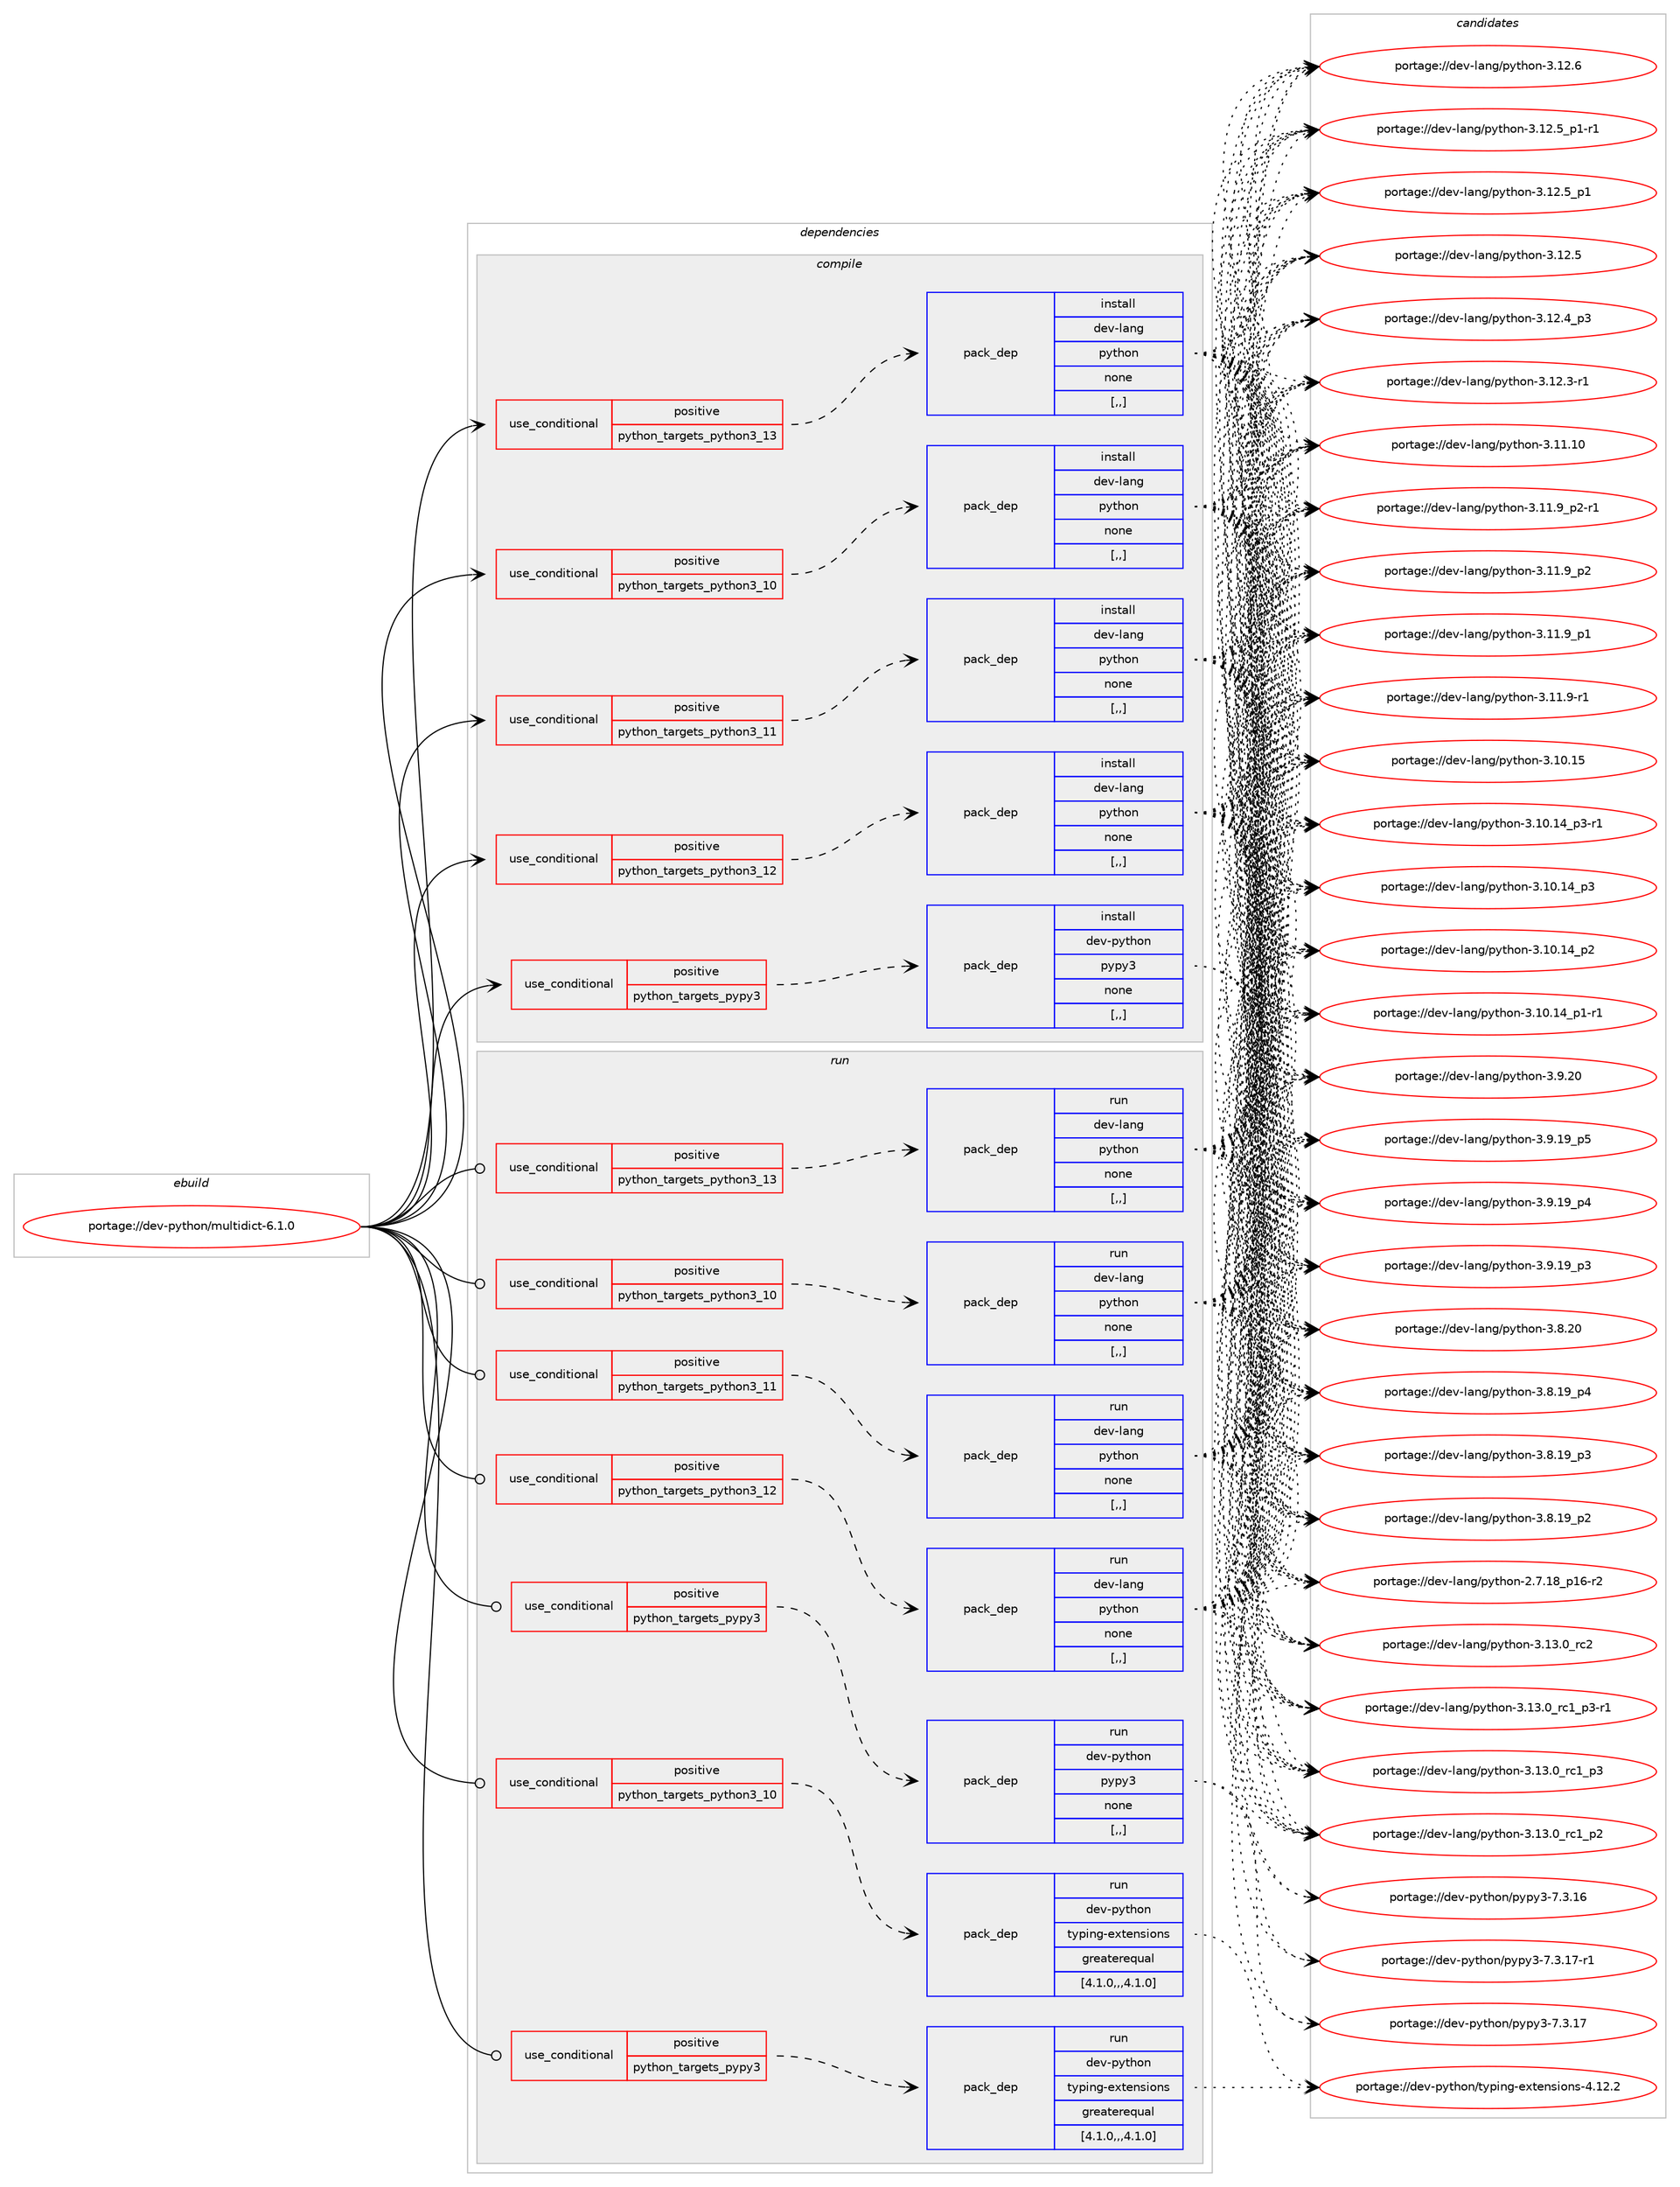 digraph prolog {

# *************
# Graph options
# *************

newrank=true;
concentrate=true;
compound=true;
graph [rankdir=LR,fontname=Helvetica,fontsize=10,ranksep=1.5];#, ranksep=2.5, nodesep=0.2];
edge  [arrowhead=vee];
node  [fontname=Helvetica,fontsize=10];

# **********
# The ebuild
# **********

subgraph cluster_leftcol {
color=gray;
label=<<i>ebuild</i>>;
id [label="portage://dev-python/multidict-6.1.0", color=red, width=4, href="../dev-python/multidict-6.1.0.svg"];
}

# ****************
# The dependencies
# ****************

subgraph cluster_midcol {
color=gray;
label=<<i>dependencies</i>>;
subgraph cluster_compile {
fillcolor="#eeeeee";
style=filled;
label=<<i>compile</i>>;
subgraph cond165453 {
dependency646558 [label=<<TABLE BORDER="0" CELLBORDER="1" CELLSPACING="0" CELLPADDING="4"><TR><TD ROWSPAN="3" CELLPADDING="10">use_conditional</TD></TR><TR><TD>positive</TD></TR><TR><TD>python_targets_pypy3</TD></TR></TABLE>>, shape=none, color=red];
subgraph pack476286 {
dependency646559 [label=<<TABLE BORDER="0" CELLBORDER="1" CELLSPACING="0" CELLPADDING="4" WIDTH="220"><TR><TD ROWSPAN="6" CELLPADDING="30">pack_dep</TD></TR><TR><TD WIDTH="110">install</TD></TR><TR><TD>dev-python</TD></TR><TR><TD>pypy3</TD></TR><TR><TD>none</TD></TR><TR><TD>[,,]</TD></TR></TABLE>>, shape=none, color=blue];
}
dependency646558:e -> dependency646559:w [weight=20,style="dashed",arrowhead="vee"];
}
id:e -> dependency646558:w [weight=20,style="solid",arrowhead="vee"];
subgraph cond165454 {
dependency646560 [label=<<TABLE BORDER="0" CELLBORDER="1" CELLSPACING="0" CELLPADDING="4"><TR><TD ROWSPAN="3" CELLPADDING="10">use_conditional</TD></TR><TR><TD>positive</TD></TR><TR><TD>python_targets_python3_10</TD></TR></TABLE>>, shape=none, color=red];
subgraph pack476287 {
dependency646561 [label=<<TABLE BORDER="0" CELLBORDER="1" CELLSPACING="0" CELLPADDING="4" WIDTH="220"><TR><TD ROWSPAN="6" CELLPADDING="30">pack_dep</TD></TR><TR><TD WIDTH="110">install</TD></TR><TR><TD>dev-lang</TD></TR><TR><TD>python</TD></TR><TR><TD>none</TD></TR><TR><TD>[,,]</TD></TR></TABLE>>, shape=none, color=blue];
}
dependency646560:e -> dependency646561:w [weight=20,style="dashed",arrowhead="vee"];
}
id:e -> dependency646560:w [weight=20,style="solid",arrowhead="vee"];
subgraph cond165455 {
dependency646562 [label=<<TABLE BORDER="0" CELLBORDER="1" CELLSPACING="0" CELLPADDING="4"><TR><TD ROWSPAN="3" CELLPADDING="10">use_conditional</TD></TR><TR><TD>positive</TD></TR><TR><TD>python_targets_python3_11</TD></TR></TABLE>>, shape=none, color=red];
subgraph pack476288 {
dependency646563 [label=<<TABLE BORDER="0" CELLBORDER="1" CELLSPACING="0" CELLPADDING="4" WIDTH="220"><TR><TD ROWSPAN="6" CELLPADDING="30">pack_dep</TD></TR><TR><TD WIDTH="110">install</TD></TR><TR><TD>dev-lang</TD></TR><TR><TD>python</TD></TR><TR><TD>none</TD></TR><TR><TD>[,,]</TD></TR></TABLE>>, shape=none, color=blue];
}
dependency646562:e -> dependency646563:w [weight=20,style="dashed",arrowhead="vee"];
}
id:e -> dependency646562:w [weight=20,style="solid",arrowhead="vee"];
subgraph cond165456 {
dependency646564 [label=<<TABLE BORDER="0" CELLBORDER="1" CELLSPACING="0" CELLPADDING="4"><TR><TD ROWSPAN="3" CELLPADDING="10">use_conditional</TD></TR><TR><TD>positive</TD></TR><TR><TD>python_targets_python3_12</TD></TR></TABLE>>, shape=none, color=red];
subgraph pack476289 {
dependency646565 [label=<<TABLE BORDER="0" CELLBORDER="1" CELLSPACING="0" CELLPADDING="4" WIDTH="220"><TR><TD ROWSPAN="6" CELLPADDING="30">pack_dep</TD></TR><TR><TD WIDTH="110">install</TD></TR><TR><TD>dev-lang</TD></TR><TR><TD>python</TD></TR><TR><TD>none</TD></TR><TR><TD>[,,]</TD></TR></TABLE>>, shape=none, color=blue];
}
dependency646564:e -> dependency646565:w [weight=20,style="dashed",arrowhead="vee"];
}
id:e -> dependency646564:w [weight=20,style="solid",arrowhead="vee"];
subgraph cond165457 {
dependency646566 [label=<<TABLE BORDER="0" CELLBORDER="1" CELLSPACING="0" CELLPADDING="4"><TR><TD ROWSPAN="3" CELLPADDING="10">use_conditional</TD></TR><TR><TD>positive</TD></TR><TR><TD>python_targets_python3_13</TD></TR></TABLE>>, shape=none, color=red];
subgraph pack476290 {
dependency646567 [label=<<TABLE BORDER="0" CELLBORDER="1" CELLSPACING="0" CELLPADDING="4" WIDTH="220"><TR><TD ROWSPAN="6" CELLPADDING="30">pack_dep</TD></TR><TR><TD WIDTH="110">install</TD></TR><TR><TD>dev-lang</TD></TR><TR><TD>python</TD></TR><TR><TD>none</TD></TR><TR><TD>[,,]</TD></TR></TABLE>>, shape=none, color=blue];
}
dependency646566:e -> dependency646567:w [weight=20,style="dashed",arrowhead="vee"];
}
id:e -> dependency646566:w [weight=20,style="solid",arrowhead="vee"];
}
subgraph cluster_compileandrun {
fillcolor="#eeeeee";
style=filled;
label=<<i>compile and run</i>>;
}
subgraph cluster_run {
fillcolor="#eeeeee";
style=filled;
label=<<i>run</i>>;
subgraph cond165458 {
dependency646568 [label=<<TABLE BORDER="0" CELLBORDER="1" CELLSPACING="0" CELLPADDING="4"><TR><TD ROWSPAN="3" CELLPADDING="10">use_conditional</TD></TR><TR><TD>positive</TD></TR><TR><TD>python_targets_pypy3</TD></TR></TABLE>>, shape=none, color=red];
subgraph pack476291 {
dependency646569 [label=<<TABLE BORDER="0" CELLBORDER="1" CELLSPACING="0" CELLPADDING="4" WIDTH="220"><TR><TD ROWSPAN="6" CELLPADDING="30">pack_dep</TD></TR><TR><TD WIDTH="110">run</TD></TR><TR><TD>dev-python</TD></TR><TR><TD>pypy3</TD></TR><TR><TD>none</TD></TR><TR><TD>[,,]</TD></TR></TABLE>>, shape=none, color=blue];
}
dependency646568:e -> dependency646569:w [weight=20,style="dashed",arrowhead="vee"];
}
id:e -> dependency646568:w [weight=20,style="solid",arrowhead="odot"];
subgraph cond165459 {
dependency646570 [label=<<TABLE BORDER="0" CELLBORDER="1" CELLSPACING="0" CELLPADDING="4"><TR><TD ROWSPAN="3" CELLPADDING="10">use_conditional</TD></TR><TR><TD>positive</TD></TR><TR><TD>python_targets_pypy3</TD></TR></TABLE>>, shape=none, color=red];
subgraph pack476292 {
dependency646571 [label=<<TABLE BORDER="0" CELLBORDER="1" CELLSPACING="0" CELLPADDING="4" WIDTH="220"><TR><TD ROWSPAN="6" CELLPADDING="30">pack_dep</TD></TR><TR><TD WIDTH="110">run</TD></TR><TR><TD>dev-python</TD></TR><TR><TD>typing-extensions</TD></TR><TR><TD>greaterequal</TD></TR><TR><TD>[4.1.0,,,4.1.0]</TD></TR></TABLE>>, shape=none, color=blue];
}
dependency646570:e -> dependency646571:w [weight=20,style="dashed",arrowhead="vee"];
}
id:e -> dependency646570:w [weight=20,style="solid",arrowhead="odot"];
subgraph cond165460 {
dependency646572 [label=<<TABLE BORDER="0" CELLBORDER="1" CELLSPACING="0" CELLPADDING="4"><TR><TD ROWSPAN="3" CELLPADDING="10">use_conditional</TD></TR><TR><TD>positive</TD></TR><TR><TD>python_targets_python3_10</TD></TR></TABLE>>, shape=none, color=red];
subgraph pack476293 {
dependency646573 [label=<<TABLE BORDER="0" CELLBORDER="1" CELLSPACING="0" CELLPADDING="4" WIDTH="220"><TR><TD ROWSPAN="6" CELLPADDING="30">pack_dep</TD></TR><TR><TD WIDTH="110">run</TD></TR><TR><TD>dev-lang</TD></TR><TR><TD>python</TD></TR><TR><TD>none</TD></TR><TR><TD>[,,]</TD></TR></TABLE>>, shape=none, color=blue];
}
dependency646572:e -> dependency646573:w [weight=20,style="dashed",arrowhead="vee"];
}
id:e -> dependency646572:w [weight=20,style="solid",arrowhead="odot"];
subgraph cond165461 {
dependency646574 [label=<<TABLE BORDER="0" CELLBORDER="1" CELLSPACING="0" CELLPADDING="4"><TR><TD ROWSPAN="3" CELLPADDING="10">use_conditional</TD></TR><TR><TD>positive</TD></TR><TR><TD>python_targets_python3_10</TD></TR></TABLE>>, shape=none, color=red];
subgraph pack476294 {
dependency646575 [label=<<TABLE BORDER="0" CELLBORDER="1" CELLSPACING="0" CELLPADDING="4" WIDTH="220"><TR><TD ROWSPAN="6" CELLPADDING="30">pack_dep</TD></TR><TR><TD WIDTH="110">run</TD></TR><TR><TD>dev-python</TD></TR><TR><TD>typing-extensions</TD></TR><TR><TD>greaterequal</TD></TR><TR><TD>[4.1.0,,,4.1.0]</TD></TR></TABLE>>, shape=none, color=blue];
}
dependency646574:e -> dependency646575:w [weight=20,style="dashed",arrowhead="vee"];
}
id:e -> dependency646574:w [weight=20,style="solid",arrowhead="odot"];
subgraph cond165462 {
dependency646576 [label=<<TABLE BORDER="0" CELLBORDER="1" CELLSPACING="0" CELLPADDING="4"><TR><TD ROWSPAN="3" CELLPADDING="10">use_conditional</TD></TR><TR><TD>positive</TD></TR><TR><TD>python_targets_python3_11</TD></TR></TABLE>>, shape=none, color=red];
subgraph pack476295 {
dependency646577 [label=<<TABLE BORDER="0" CELLBORDER="1" CELLSPACING="0" CELLPADDING="4" WIDTH="220"><TR><TD ROWSPAN="6" CELLPADDING="30">pack_dep</TD></TR><TR><TD WIDTH="110">run</TD></TR><TR><TD>dev-lang</TD></TR><TR><TD>python</TD></TR><TR><TD>none</TD></TR><TR><TD>[,,]</TD></TR></TABLE>>, shape=none, color=blue];
}
dependency646576:e -> dependency646577:w [weight=20,style="dashed",arrowhead="vee"];
}
id:e -> dependency646576:w [weight=20,style="solid",arrowhead="odot"];
subgraph cond165463 {
dependency646578 [label=<<TABLE BORDER="0" CELLBORDER="1" CELLSPACING="0" CELLPADDING="4"><TR><TD ROWSPAN="3" CELLPADDING="10">use_conditional</TD></TR><TR><TD>positive</TD></TR><TR><TD>python_targets_python3_12</TD></TR></TABLE>>, shape=none, color=red];
subgraph pack476296 {
dependency646579 [label=<<TABLE BORDER="0" CELLBORDER="1" CELLSPACING="0" CELLPADDING="4" WIDTH="220"><TR><TD ROWSPAN="6" CELLPADDING="30">pack_dep</TD></TR><TR><TD WIDTH="110">run</TD></TR><TR><TD>dev-lang</TD></TR><TR><TD>python</TD></TR><TR><TD>none</TD></TR><TR><TD>[,,]</TD></TR></TABLE>>, shape=none, color=blue];
}
dependency646578:e -> dependency646579:w [weight=20,style="dashed",arrowhead="vee"];
}
id:e -> dependency646578:w [weight=20,style="solid",arrowhead="odot"];
subgraph cond165464 {
dependency646580 [label=<<TABLE BORDER="0" CELLBORDER="1" CELLSPACING="0" CELLPADDING="4"><TR><TD ROWSPAN="3" CELLPADDING="10">use_conditional</TD></TR><TR><TD>positive</TD></TR><TR><TD>python_targets_python3_13</TD></TR></TABLE>>, shape=none, color=red];
subgraph pack476297 {
dependency646581 [label=<<TABLE BORDER="0" CELLBORDER="1" CELLSPACING="0" CELLPADDING="4" WIDTH="220"><TR><TD ROWSPAN="6" CELLPADDING="30">pack_dep</TD></TR><TR><TD WIDTH="110">run</TD></TR><TR><TD>dev-lang</TD></TR><TR><TD>python</TD></TR><TR><TD>none</TD></TR><TR><TD>[,,]</TD></TR></TABLE>>, shape=none, color=blue];
}
dependency646580:e -> dependency646581:w [weight=20,style="dashed",arrowhead="vee"];
}
id:e -> dependency646580:w [weight=20,style="solid",arrowhead="odot"];
}
}

# **************
# The candidates
# **************

subgraph cluster_choices {
rank=same;
color=gray;
label=<<i>candidates</i>>;

subgraph choice476286 {
color=black;
nodesep=1;
choice100101118451121211161041111104711212111212151455546514649554511449 [label="portage://dev-python/pypy3-7.3.17-r1", color=red, width=4,href="../dev-python/pypy3-7.3.17-r1.svg"];
choice10010111845112121116104111110471121211121215145554651464955 [label="portage://dev-python/pypy3-7.3.17", color=red, width=4,href="../dev-python/pypy3-7.3.17.svg"];
choice10010111845112121116104111110471121211121215145554651464954 [label="portage://dev-python/pypy3-7.3.16", color=red, width=4,href="../dev-python/pypy3-7.3.16.svg"];
dependency646559:e -> choice100101118451121211161041111104711212111212151455546514649554511449:w [style=dotted,weight="100"];
dependency646559:e -> choice10010111845112121116104111110471121211121215145554651464955:w [style=dotted,weight="100"];
dependency646559:e -> choice10010111845112121116104111110471121211121215145554651464954:w [style=dotted,weight="100"];
}
subgraph choice476287 {
color=black;
nodesep=1;
choice10010111845108971101034711212111610411111045514649514648951149950 [label="portage://dev-lang/python-3.13.0_rc2", color=red, width=4,href="../dev-lang/python-3.13.0_rc2.svg"];
choice1001011184510897110103471121211161041111104551464951464895114994995112514511449 [label="portage://dev-lang/python-3.13.0_rc1_p3-r1", color=red, width=4,href="../dev-lang/python-3.13.0_rc1_p3-r1.svg"];
choice100101118451089711010347112121116104111110455146495146489511499499511251 [label="portage://dev-lang/python-3.13.0_rc1_p3", color=red, width=4,href="../dev-lang/python-3.13.0_rc1_p3.svg"];
choice100101118451089711010347112121116104111110455146495146489511499499511250 [label="portage://dev-lang/python-3.13.0_rc1_p2", color=red, width=4,href="../dev-lang/python-3.13.0_rc1_p2.svg"];
choice10010111845108971101034711212111610411111045514649504654 [label="portage://dev-lang/python-3.12.6", color=red, width=4,href="../dev-lang/python-3.12.6.svg"];
choice1001011184510897110103471121211161041111104551464950465395112494511449 [label="portage://dev-lang/python-3.12.5_p1-r1", color=red, width=4,href="../dev-lang/python-3.12.5_p1-r1.svg"];
choice100101118451089711010347112121116104111110455146495046539511249 [label="portage://dev-lang/python-3.12.5_p1", color=red, width=4,href="../dev-lang/python-3.12.5_p1.svg"];
choice10010111845108971101034711212111610411111045514649504653 [label="portage://dev-lang/python-3.12.5", color=red, width=4,href="../dev-lang/python-3.12.5.svg"];
choice100101118451089711010347112121116104111110455146495046529511251 [label="portage://dev-lang/python-3.12.4_p3", color=red, width=4,href="../dev-lang/python-3.12.4_p3.svg"];
choice100101118451089711010347112121116104111110455146495046514511449 [label="portage://dev-lang/python-3.12.3-r1", color=red, width=4,href="../dev-lang/python-3.12.3-r1.svg"];
choice1001011184510897110103471121211161041111104551464949464948 [label="portage://dev-lang/python-3.11.10", color=red, width=4,href="../dev-lang/python-3.11.10.svg"];
choice1001011184510897110103471121211161041111104551464949465795112504511449 [label="portage://dev-lang/python-3.11.9_p2-r1", color=red, width=4,href="../dev-lang/python-3.11.9_p2-r1.svg"];
choice100101118451089711010347112121116104111110455146494946579511250 [label="portage://dev-lang/python-3.11.9_p2", color=red, width=4,href="../dev-lang/python-3.11.9_p2.svg"];
choice100101118451089711010347112121116104111110455146494946579511249 [label="portage://dev-lang/python-3.11.9_p1", color=red, width=4,href="../dev-lang/python-3.11.9_p1.svg"];
choice100101118451089711010347112121116104111110455146494946574511449 [label="portage://dev-lang/python-3.11.9-r1", color=red, width=4,href="../dev-lang/python-3.11.9-r1.svg"];
choice1001011184510897110103471121211161041111104551464948464953 [label="portage://dev-lang/python-3.10.15", color=red, width=4,href="../dev-lang/python-3.10.15.svg"];
choice100101118451089711010347112121116104111110455146494846495295112514511449 [label="portage://dev-lang/python-3.10.14_p3-r1", color=red, width=4,href="../dev-lang/python-3.10.14_p3-r1.svg"];
choice10010111845108971101034711212111610411111045514649484649529511251 [label="portage://dev-lang/python-3.10.14_p3", color=red, width=4,href="../dev-lang/python-3.10.14_p3.svg"];
choice10010111845108971101034711212111610411111045514649484649529511250 [label="portage://dev-lang/python-3.10.14_p2", color=red, width=4,href="../dev-lang/python-3.10.14_p2.svg"];
choice100101118451089711010347112121116104111110455146494846495295112494511449 [label="portage://dev-lang/python-3.10.14_p1-r1", color=red, width=4,href="../dev-lang/python-3.10.14_p1-r1.svg"];
choice10010111845108971101034711212111610411111045514657465048 [label="portage://dev-lang/python-3.9.20", color=red, width=4,href="../dev-lang/python-3.9.20.svg"];
choice100101118451089711010347112121116104111110455146574649579511253 [label="portage://dev-lang/python-3.9.19_p5", color=red, width=4,href="../dev-lang/python-3.9.19_p5.svg"];
choice100101118451089711010347112121116104111110455146574649579511252 [label="portage://dev-lang/python-3.9.19_p4", color=red, width=4,href="../dev-lang/python-3.9.19_p4.svg"];
choice100101118451089711010347112121116104111110455146574649579511251 [label="portage://dev-lang/python-3.9.19_p3", color=red, width=4,href="../dev-lang/python-3.9.19_p3.svg"];
choice10010111845108971101034711212111610411111045514656465048 [label="portage://dev-lang/python-3.8.20", color=red, width=4,href="../dev-lang/python-3.8.20.svg"];
choice100101118451089711010347112121116104111110455146564649579511252 [label="portage://dev-lang/python-3.8.19_p4", color=red, width=4,href="../dev-lang/python-3.8.19_p4.svg"];
choice100101118451089711010347112121116104111110455146564649579511251 [label="portage://dev-lang/python-3.8.19_p3", color=red, width=4,href="../dev-lang/python-3.8.19_p3.svg"];
choice100101118451089711010347112121116104111110455146564649579511250 [label="portage://dev-lang/python-3.8.19_p2", color=red, width=4,href="../dev-lang/python-3.8.19_p2.svg"];
choice100101118451089711010347112121116104111110455046554649569511249544511450 [label="portage://dev-lang/python-2.7.18_p16-r2", color=red, width=4,href="../dev-lang/python-2.7.18_p16-r2.svg"];
dependency646561:e -> choice10010111845108971101034711212111610411111045514649514648951149950:w [style=dotted,weight="100"];
dependency646561:e -> choice1001011184510897110103471121211161041111104551464951464895114994995112514511449:w [style=dotted,weight="100"];
dependency646561:e -> choice100101118451089711010347112121116104111110455146495146489511499499511251:w [style=dotted,weight="100"];
dependency646561:e -> choice100101118451089711010347112121116104111110455146495146489511499499511250:w [style=dotted,weight="100"];
dependency646561:e -> choice10010111845108971101034711212111610411111045514649504654:w [style=dotted,weight="100"];
dependency646561:e -> choice1001011184510897110103471121211161041111104551464950465395112494511449:w [style=dotted,weight="100"];
dependency646561:e -> choice100101118451089711010347112121116104111110455146495046539511249:w [style=dotted,weight="100"];
dependency646561:e -> choice10010111845108971101034711212111610411111045514649504653:w [style=dotted,weight="100"];
dependency646561:e -> choice100101118451089711010347112121116104111110455146495046529511251:w [style=dotted,weight="100"];
dependency646561:e -> choice100101118451089711010347112121116104111110455146495046514511449:w [style=dotted,weight="100"];
dependency646561:e -> choice1001011184510897110103471121211161041111104551464949464948:w [style=dotted,weight="100"];
dependency646561:e -> choice1001011184510897110103471121211161041111104551464949465795112504511449:w [style=dotted,weight="100"];
dependency646561:e -> choice100101118451089711010347112121116104111110455146494946579511250:w [style=dotted,weight="100"];
dependency646561:e -> choice100101118451089711010347112121116104111110455146494946579511249:w [style=dotted,weight="100"];
dependency646561:e -> choice100101118451089711010347112121116104111110455146494946574511449:w [style=dotted,weight="100"];
dependency646561:e -> choice1001011184510897110103471121211161041111104551464948464953:w [style=dotted,weight="100"];
dependency646561:e -> choice100101118451089711010347112121116104111110455146494846495295112514511449:w [style=dotted,weight="100"];
dependency646561:e -> choice10010111845108971101034711212111610411111045514649484649529511251:w [style=dotted,weight="100"];
dependency646561:e -> choice10010111845108971101034711212111610411111045514649484649529511250:w [style=dotted,weight="100"];
dependency646561:e -> choice100101118451089711010347112121116104111110455146494846495295112494511449:w [style=dotted,weight="100"];
dependency646561:e -> choice10010111845108971101034711212111610411111045514657465048:w [style=dotted,weight="100"];
dependency646561:e -> choice100101118451089711010347112121116104111110455146574649579511253:w [style=dotted,weight="100"];
dependency646561:e -> choice100101118451089711010347112121116104111110455146574649579511252:w [style=dotted,weight="100"];
dependency646561:e -> choice100101118451089711010347112121116104111110455146574649579511251:w [style=dotted,weight="100"];
dependency646561:e -> choice10010111845108971101034711212111610411111045514656465048:w [style=dotted,weight="100"];
dependency646561:e -> choice100101118451089711010347112121116104111110455146564649579511252:w [style=dotted,weight="100"];
dependency646561:e -> choice100101118451089711010347112121116104111110455146564649579511251:w [style=dotted,weight="100"];
dependency646561:e -> choice100101118451089711010347112121116104111110455146564649579511250:w [style=dotted,weight="100"];
dependency646561:e -> choice100101118451089711010347112121116104111110455046554649569511249544511450:w [style=dotted,weight="100"];
}
subgraph choice476288 {
color=black;
nodesep=1;
choice10010111845108971101034711212111610411111045514649514648951149950 [label="portage://dev-lang/python-3.13.0_rc2", color=red, width=4,href="../dev-lang/python-3.13.0_rc2.svg"];
choice1001011184510897110103471121211161041111104551464951464895114994995112514511449 [label="portage://dev-lang/python-3.13.0_rc1_p3-r1", color=red, width=4,href="../dev-lang/python-3.13.0_rc1_p3-r1.svg"];
choice100101118451089711010347112121116104111110455146495146489511499499511251 [label="portage://dev-lang/python-3.13.0_rc1_p3", color=red, width=4,href="../dev-lang/python-3.13.0_rc1_p3.svg"];
choice100101118451089711010347112121116104111110455146495146489511499499511250 [label="portage://dev-lang/python-3.13.0_rc1_p2", color=red, width=4,href="../dev-lang/python-3.13.0_rc1_p2.svg"];
choice10010111845108971101034711212111610411111045514649504654 [label="portage://dev-lang/python-3.12.6", color=red, width=4,href="../dev-lang/python-3.12.6.svg"];
choice1001011184510897110103471121211161041111104551464950465395112494511449 [label="portage://dev-lang/python-3.12.5_p1-r1", color=red, width=4,href="../dev-lang/python-3.12.5_p1-r1.svg"];
choice100101118451089711010347112121116104111110455146495046539511249 [label="portage://dev-lang/python-3.12.5_p1", color=red, width=4,href="../dev-lang/python-3.12.5_p1.svg"];
choice10010111845108971101034711212111610411111045514649504653 [label="portage://dev-lang/python-3.12.5", color=red, width=4,href="../dev-lang/python-3.12.5.svg"];
choice100101118451089711010347112121116104111110455146495046529511251 [label="portage://dev-lang/python-3.12.4_p3", color=red, width=4,href="../dev-lang/python-3.12.4_p3.svg"];
choice100101118451089711010347112121116104111110455146495046514511449 [label="portage://dev-lang/python-3.12.3-r1", color=red, width=4,href="../dev-lang/python-3.12.3-r1.svg"];
choice1001011184510897110103471121211161041111104551464949464948 [label="portage://dev-lang/python-3.11.10", color=red, width=4,href="../dev-lang/python-3.11.10.svg"];
choice1001011184510897110103471121211161041111104551464949465795112504511449 [label="portage://dev-lang/python-3.11.9_p2-r1", color=red, width=4,href="../dev-lang/python-3.11.9_p2-r1.svg"];
choice100101118451089711010347112121116104111110455146494946579511250 [label="portage://dev-lang/python-3.11.9_p2", color=red, width=4,href="../dev-lang/python-3.11.9_p2.svg"];
choice100101118451089711010347112121116104111110455146494946579511249 [label="portage://dev-lang/python-3.11.9_p1", color=red, width=4,href="../dev-lang/python-3.11.9_p1.svg"];
choice100101118451089711010347112121116104111110455146494946574511449 [label="portage://dev-lang/python-3.11.9-r1", color=red, width=4,href="../dev-lang/python-3.11.9-r1.svg"];
choice1001011184510897110103471121211161041111104551464948464953 [label="portage://dev-lang/python-3.10.15", color=red, width=4,href="../dev-lang/python-3.10.15.svg"];
choice100101118451089711010347112121116104111110455146494846495295112514511449 [label="portage://dev-lang/python-3.10.14_p3-r1", color=red, width=4,href="../dev-lang/python-3.10.14_p3-r1.svg"];
choice10010111845108971101034711212111610411111045514649484649529511251 [label="portage://dev-lang/python-3.10.14_p3", color=red, width=4,href="../dev-lang/python-3.10.14_p3.svg"];
choice10010111845108971101034711212111610411111045514649484649529511250 [label="portage://dev-lang/python-3.10.14_p2", color=red, width=4,href="../dev-lang/python-3.10.14_p2.svg"];
choice100101118451089711010347112121116104111110455146494846495295112494511449 [label="portage://dev-lang/python-3.10.14_p1-r1", color=red, width=4,href="../dev-lang/python-3.10.14_p1-r1.svg"];
choice10010111845108971101034711212111610411111045514657465048 [label="portage://dev-lang/python-3.9.20", color=red, width=4,href="../dev-lang/python-3.9.20.svg"];
choice100101118451089711010347112121116104111110455146574649579511253 [label="portage://dev-lang/python-3.9.19_p5", color=red, width=4,href="../dev-lang/python-3.9.19_p5.svg"];
choice100101118451089711010347112121116104111110455146574649579511252 [label="portage://dev-lang/python-3.9.19_p4", color=red, width=4,href="../dev-lang/python-3.9.19_p4.svg"];
choice100101118451089711010347112121116104111110455146574649579511251 [label="portage://dev-lang/python-3.9.19_p3", color=red, width=4,href="../dev-lang/python-3.9.19_p3.svg"];
choice10010111845108971101034711212111610411111045514656465048 [label="portage://dev-lang/python-3.8.20", color=red, width=4,href="../dev-lang/python-3.8.20.svg"];
choice100101118451089711010347112121116104111110455146564649579511252 [label="portage://dev-lang/python-3.8.19_p4", color=red, width=4,href="../dev-lang/python-3.8.19_p4.svg"];
choice100101118451089711010347112121116104111110455146564649579511251 [label="portage://dev-lang/python-3.8.19_p3", color=red, width=4,href="../dev-lang/python-3.8.19_p3.svg"];
choice100101118451089711010347112121116104111110455146564649579511250 [label="portage://dev-lang/python-3.8.19_p2", color=red, width=4,href="../dev-lang/python-3.8.19_p2.svg"];
choice100101118451089711010347112121116104111110455046554649569511249544511450 [label="portage://dev-lang/python-2.7.18_p16-r2", color=red, width=4,href="../dev-lang/python-2.7.18_p16-r2.svg"];
dependency646563:e -> choice10010111845108971101034711212111610411111045514649514648951149950:w [style=dotted,weight="100"];
dependency646563:e -> choice1001011184510897110103471121211161041111104551464951464895114994995112514511449:w [style=dotted,weight="100"];
dependency646563:e -> choice100101118451089711010347112121116104111110455146495146489511499499511251:w [style=dotted,weight="100"];
dependency646563:e -> choice100101118451089711010347112121116104111110455146495146489511499499511250:w [style=dotted,weight="100"];
dependency646563:e -> choice10010111845108971101034711212111610411111045514649504654:w [style=dotted,weight="100"];
dependency646563:e -> choice1001011184510897110103471121211161041111104551464950465395112494511449:w [style=dotted,weight="100"];
dependency646563:e -> choice100101118451089711010347112121116104111110455146495046539511249:w [style=dotted,weight="100"];
dependency646563:e -> choice10010111845108971101034711212111610411111045514649504653:w [style=dotted,weight="100"];
dependency646563:e -> choice100101118451089711010347112121116104111110455146495046529511251:w [style=dotted,weight="100"];
dependency646563:e -> choice100101118451089711010347112121116104111110455146495046514511449:w [style=dotted,weight="100"];
dependency646563:e -> choice1001011184510897110103471121211161041111104551464949464948:w [style=dotted,weight="100"];
dependency646563:e -> choice1001011184510897110103471121211161041111104551464949465795112504511449:w [style=dotted,weight="100"];
dependency646563:e -> choice100101118451089711010347112121116104111110455146494946579511250:w [style=dotted,weight="100"];
dependency646563:e -> choice100101118451089711010347112121116104111110455146494946579511249:w [style=dotted,weight="100"];
dependency646563:e -> choice100101118451089711010347112121116104111110455146494946574511449:w [style=dotted,weight="100"];
dependency646563:e -> choice1001011184510897110103471121211161041111104551464948464953:w [style=dotted,weight="100"];
dependency646563:e -> choice100101118451089711010347112121116104111110455146494846495295112514511449:w [style=dotted,weight="100"];
dependency646563:e -> choice10010111845108971101034711212111610411111045514649484649529511251:w [style=dotted,weight="100"];
dependency646563:e -> choice10010111845108971101034711212111610411111045514649484649529511250:w [style=dotted,weight="100"];
dependency646563:e -> choice100101118451089711010347112121116104111110455146494846495295112494511449:w [style=dotted,weight="100"];
dependency646563:e -> choice10010111845108971101034711212111610411111045514657465048:w [style=dotted,weight="100"];
dependency646563:e -> choice100101118451089711010347112121116104111110455146574649579511253:w [style=dotted,weight="100"];
dependency646563:e -> choice100101118451089711010347112121116104111110455146574649579511252:w [style=dotted,weight="100"];
dependency646563:e -> choice100101118451089711010347112121116104111110455146574649579511251:w [style=dotted,weight="100"];
dependency646563:e -> choice10010111845108971101034711212111610411111045514656465048:w [style=dotted,weight="100"];
dependency646563:e -> choice100101118451089711010347112121116104111110455146564649579511252:w [style=dotted,weight="100"];
dependency646563:e -> choice100101118451089711010347112121116104111110455146564649579511251:w [style=dotted,weight="100"];
dependency646563:e -> choice100101118451089711010347112121116104111110455146564649579511250:w [style=dotted,weight="100"];
dependency646563:e -> choice100101118451089711010347112121116104111110455046554649569511249544511450:w [style=dotted,weight="100"];
}
subgraph choice476289 {
color=black;
nodesep=1;
choice10010111845108971101034711212111610411111045514649514648951149950 [label="portage://dev-lang/python-3.13.0_rc2", color=red, width=4,href="../dev-lang/python-3.13.0_rc2.svg"];
choice1001011184510897110103471121211161041111104551464951464895114994995112514511449 [label="portage://dev-lang/python-3.13.0_rc1_p3-r1", color=red, width=4,href="../dev-lang/python-3.13.0_rc1_p3-r1.svg"];
choice100101118451089711010347112121116104111110455146495146489511499499511251 [label="portage://dev-lang/python-3.13.0_rc1_p3", color=red, width=4,href="../dev-lang/python-3.13.0_rc1_p3.svg"];
choice100101118451089711010347112121116104111110455146495146489511499499511250 [label="portage://dev-lang/python-3.13.0_rc1_p2", color=red, width=4,href="../dev-lang/python-3.13.0_rc1_p2.svg"];
choice10010111845108971101034711212111610411111045514649504654 [label="portage://dev-lang/python-3.12.6", color=red, width=4,href="../dev-lang/python-3.12.6.svg"];
choice1001011184510897110103471121211161041111104551464950465395112494511449 [label="portage://dev-lang/python-3.12.5_p1-r1", color=red, width=4,href="../dev-lang/python-3.12.5_p1-r1.svg"];
choice100101118451089711010347112121116104111110455146495046539511249 [label="portage://dev-lang/python-3.12.5_p1", color=red, width=4,href="../dev-lang/python-3.12.5_p1.svg"];
choice10010111845108971101034711212111610411111045514649504653 [label="portage://dev-lang/python-3.12.5", color=red, width=4,href="../dev-lang/python-3.12.5.svg"];
choice100101118451089711010347112121116104111110455146495046529511251 [label="portage://dev-lang/python-3.12.4_p3", color=red, width=4,href="../dev-lang/python-3.12.4_p3.svg"];
choice100101118451089711010347112121116104111110455146495046514511449 [label="portage://dev-lang/python-3.12.3-r1", color=red, width=4,href="../dev-lang/python-3.12.3-r1.svg"];
choice1001011184510897110103471121211161041111104551464949464948 [label="portage://dev-lang/python-3.11.10", color=red, width=4,href="../dev-lang/python-3.11.10.svg"];
choice1001011184510897110103471121211161041111104551464949465795112504511449 [label="portage://dev-lang/python-3.11.9_p2-r1", color=red, width=4,href="../dev-lang/python-3.11.9_p2-r1.svg"];
choice100101118451089711010347112121116104111110455146494946579511250 [label="portage://dev-lang/python-3.11.9_p2", color=red, width=4,href="../dev-lang/python-3.11.9_p2.svg"];
choice100101118451089711010347112121116104111110455146494946579511249 [label="portage://dev-lang/python-3.11.9_p1", color=red, width=4,href="../dev-lang/python-3.11.9_p1.svg"];
choice100101118451089711010347112121116104111110455146494946574511449 [label="portage://dev-lang/python-3.11.9-r1", color=red, width=4,href="../dev-lang/python-3.11.9-r1.svg"];
choice1001011184510897110103471121211161041111104551464948464953 [label="portage://dev-lang/python-3.10.15", color=red, width=4,href="../dev-lang/python-3.10.15.svg"];
choice100101118451089711010347112121116104111110455146494846495295112514511449 [label="portage://dev-lang/python-3.10.14_p3-r1", color=red, width=4,href="../dev-lang/python-3.10.14_p3-r1.svg"];
choice10010111845108971101034711212111610411111045514649484649529511251 [label="portage://dev-lang/python-3.10.14_p3", color=red, width=4,href="../dev-lang/python-3.10.14_p3.svg"];
choice10010111845108971101034711212111610411111045514649484649529511250 [label="portage://dev-lang/python-3.10.14_p2", color=red, width=4,href="../dev-lang/python-3.10.14_p2.svg"];
choice100101118451089711010347112121116104111110455146494846495295112494511449 [label="portage://dev-lang/python-3.10.14_p1-r1", color=red, width=4,href="../dev-lang/python-3.10.14_p1-r1.svg"];
choice10010111845108971101034711212111610411111045514657465048 [label="portage://dev-lang/python-3.9.20", color=red, width=4,href="../dev-lang/python-3.9.20.svg"];
choice100101118451089711010347112121116104111110455146574649579511253 [label="portage://dev-lang/python-3.9.19_p5", color=red, width=4,href="../dev-lang/python-3.9.19_p5.svg"];
choice100101118451089711010347112121116104111110455146574649579511252 [label="portage://dev-lang/python-3.9.19_p4", color=red, width=4,href="../dev-lang/python-3.9.19_p4.svg"];
choice100101118451089711010347112121116104111110455146574649579511251 [label="portage://dev-lang/python-3.9.19_p3", color=red, width=4,href="../dev-lang/python-3.9.19_p3.svg"];
choice10010111845108971101034711212111610411111045514656465048 [label="portage://dev-lang/python-3.8.20", color=red, width=4,href="../dev-lang/python-3.8.20.svg"];
choice100101118451089711010347112121116104111110455146564649579511252 [label="portage://dev-lang/python-3.8.19_p4", color=red, width=4,href="../dev-lang/python-3.8.19_p4.svg"];
choice100101118451089711010347112121116104111110455146564649579511251 [label="portage://dev-lang/python-3.8.19_p3", color=red, width=4,href="../dev-lang/python-3.8.19_p3.svg"];
choice100101118451089711010347112121116104111110455146564649579511250 [label="portage://dev-lang/python-3.8.19_p2", color=red, width=4,href="../dev-lang/python-3.8.19_p2.svg"];
choice100101118451089711010347112121116104111110455046554649569511249544511450 [label="portage://dev-lang/python-2.7.18_p16-r2", color=red, width=4,href="../dev-lang/python-2.7.18_p16-r2.svg"];
dependency646565:e -> choice10010111845108971101034711212111610411111045514649514648951149950:w [style=dotted,weight="100"];
dependency646565:e -> choice1001011184510897110103471121211161041111104551464951464895114994995112514511449:w [style=dotted,weight="100"];
dependency646565:e -> choice100101118451089711010347112121116104111110455146495146489511499499511251:w [style=dotted,weight="100"];
dependency646565:e -> choice100101118451089711010347112121116104111110455146495146489511499499511250:w [style=dotted,weight="100"];
dependency646565:e -> choice10010111845108971101034711212111610411111045514649504654:w [style=dotted,weight="100"];
dependency646565:e -> choice1001011184510897110103471121211161041111104551464950465395112494511449:w [style=dotted,weight="100"];
dependency646565:e -> choice100101118451089711010347112121116104111110455146495046539511249:w [style=dotted,weight="100"];
dependency646565:e -> choice10010111845108971101034711212111610411111045514649504653:w [style=dotted,weight="100"];
dependency646565:e -> choice100101118451089711010347112121116104111110455146495046529511251:w [style=dotted,weight="100"];
dependency646565:e -> choice100101118451089711010347112121116104111110455146495046514511449:w [style=dotted,weight="100"];
dependency646565:e -> choice1001011184510897110103471121211161041111104551464949464948:w [style=dotted,weight="100"];
dependency646565:e -> choice1001011184510897110103471121211161041111104551464949465795112504511449:w [style=dotted,weight="100"];
dependency646565:e -> choice100101118451089711010347112121116104111110455146494946579511250:w [style=dotted,weight="100"];
dependency646565:e -> choice100101118451089711010347112121116104111110455146494946579511249:w [style=dotted,weight="100"];
dependency646565:e -> choice100101118451089711010347112121116104111110455146494946574511449:w [style=dotted,weight="100"];
dependency646565:e -> choice1001011184510897110103471121211161041111104551464948464953:w [style=dotted,weight="100"];
dependency646565:e -> choice100101118451089711010347112121116104111110455146494846495295112514511449:w [style=dotted,weight="100"];
dependency646565:e -> choice10010111845108971101034711212111610411111045514649484649529511251:w [style=dotted,weight="100"];
dependency646565:e -> choice10010111845108971101034711212111610411111045514649484649529511250:w [style=dotted,weight="100"];
dependency646565:e -> choice100101118451089711010347112121116104111110455146494846495295112494511449:w [style=dotted,weight="100"];
dependency646565:e -> choice10010111845108971101034711212111610411111045514657465048:w [style=dotted,weight="100"];
dependency646565:e -> choice100101118451089711010347112121116104111110455146574649579511253:w [style=dotted,weight="100"];
dependency646565:e -> choice100101118451089711010347112121116104111110455146574649579511252:w [style=dotted,weight="100"];
dependency646565:e -> choice100101118451089711010347112121116104111110455146574649579511251:w [style=dotted,weight="100"];
dependency646565:e -> choice10010111845108971101034711212111610411111045514656465048:w [style=dotted,weight="100"];
dependency646565:e -> choice100101118451089711010347112121116104111110455146564649579511252:w [style=dotted,weight="100"];
dependency646565:e -> choice100101118451089711010347112121116104111110455146564649579511251:w [style=dotted,weight="100"];
dependency646565:e -> choice100101118451089711010347112121116104111110455146564649579511250:w [style=dotted,weight="100"];
dependency646565:e -> choice100101118451089711010347112121116104111110455046554649569511249544511450:w [style=dotted,weight="100"];
}
subgraph choice476290 {
color=black;
nodesep=1;
choice10010111845108971101034711212111610411111045514649514648951149950 [label="portage://dev-lang/python-3.13.0_rc2", color=red, width=4,href="../dev-lang/python-3.13.0_rc2.svg"];
choice1001011184510897110103471121211161041111104551464951464895114994995112514511449 [label="portage://dev-lang/python-3.13.0_rc1_p3-r1", color=red, width=4,href="../dev-lang/python-3.13.0_rc1_p3-r1.svg"];
choice100101118451089711010347112121116104111110455146495146489511499499511251 [label="portage://dev-lang/python-3.13.0_rc1_p3", color=red, width=4,href="../dev-lang/python-3.13.0_rc1_p3.svg"];
choice100101118451089711010347112121116104111110455146495146489511499499511250 [label="portage://dev-lang/python-3.13.0_rc1_p2", color=red, width=4,href="../dev-lang/python-3.13.0_rc1_p2.svg"];
choice10010111845108971101034711212111610411111045514649504654 [label="portage://dev-lang/python-3.12.6", color=red, width=4,href="../dev-lang/python-3.12.6.svg"];
choice1001011184510897110103471121211161041111104551464950465395112494511449 [label="portage://dev-lang/python-3.12.5_p1-r1", color=red, width=4,href="../dev-lang/python-3.12.5_p1-r1.svg"];
choice100101118451089711010347112121116104111110455146495046539511249 [label="portage://dev-lang/python-3.12.5_p1", color=red, width=4,href="../dev-lang/python-3.12.5_p1.svg"];
choice10010111845108971101034711212111610411111045514649504653 [label="portage://dev-lang/python-3.12.5", color=red, width=4,href="../dev-lang/python-3.12.5.svg"];
choice100101118451089711010347112121116104111110455146495046529511251 [label="portage://dev-lang/python-3.12.4_p3", color=red, width=4,href="../dev-lang/python-3.12.4_p3.svg"];
choice100101118451089711010347112121116104111110455146495046514511449 [label="portage://dev-lang/python-3.12.3-r1", color=red, width=4,href="../dev-lang/python-3.12.3-r1.svg"];
choice1001011184510897110103471121211161041111104551464949464948 [label="portage://dev-lang/python-3.11.10", color=red, width=4,href="../dev-lang/python-3.11.10.svg"];
choice1001011184510897110103471121211161041111104551464949465795112504511449 [label="portage://dev-lang/python-3.11.9_p2-r1", color=red, width=4,href="../dev-lang/python-3.11.9_p2-r1.svg"];
choice100101118451089711010347112121116104111110455146494946579511250 [label="portage://dev-lang/python-3.11.9_p2", color=red, width=4,href="../dev-lang/python-3.11.9_p2.svg"];
choice100101118451089711010347112121116104111110455146494946579511249 [label="portage://dev-lang/python-3.11.9_p1", color=red, width=4,href="../dev-lang/python-3.11.9_p1.svg"];
choice100101118451089711010347112121116104111110455146494946574511449 [label="portage://dev-lang/python-3.11.9-r1", color=red, width=4,href="../dev-lang/python-3.11.9-r1.svg"];
choice1001011184510897110103471121211161041111104551464948464953 [label="portage://dev-lang/python-3.10.15", color=red, width=4,href="../dev-lang/python-3.10.15.svg"];
choice100101118451089711010347112121116104111110455146494846495295112514511449 [label="portage://dev-lang/python-3.10.14_p3-r1", color=red, width=4,href="../dev-lang/python-3.10.14_p3-r1.svg"];
choice10010111845108971101034711212111610411111045514649484649529511251 [label="portage://dev-lang/python-3.10.14_p3", color=red, width=4,href="../dev-lang/python-3.10.14_p3.svg"];
choice10010111845108971101034711212111610411111045514649484649529511250 [label="portage://dev-lang/python-3.10.14_p2", color=red, width=4,href="../dev-lang/python-3.10.14_p2.svg"];
choice100101118451089711010347112121116104111110455146494846495295112494511449 [label="portage://dev-lang/python-3.10.14_p1-r1", color=red, width=4,href="../dev-lang/python-3.10.14_p1-r1.svg"];
choice10010111845108971101034711212111610411111045514657465048 [label="portage://dev-lang/python-3.9.20", color=red, width=4,href="../dev-lang/python-3.9.20.svg"];
choice100101118451089711010347112121116104111110455146574649579511253 [label="portage://dev-lang/python-3.9.19_p5", color=red, width=4,href="../dev-lang/python-3.9.19_p5.svg"];
choice100101118451089711010347112121116104111110455146574649579511252 [label="portage://dev-lang/python-3.9.19_p4", color=red, width=4,href="../dev-lang/python-3.9.19_p4.svg"];
choice100101118451089711010347112121116104111110455146574649579511251 [label="portage://dev-lang/python-3.9.19_p3", color=red, width=4,href="../dev-lang/python-3.9.19_p3.svg"];
choice10010111845108971101034711212111610411111045514656465048 [label="portage://dev-lang/python-3.8.20", color=red, width=4,href="../dev-lang/python-3.8.20.svg"];
choice100101118451089711010347112121116104111110455146564649579511252 [label="portage://dev-lang/python-3.8.19_p4", color=red, width=4,href="../dev-lang/python-3.8.19_p4.svg"];
choice100101118451089711010347112121116104111110455146564649579511251 [label="portage://dev-lang/python-3.8.19_p3", color=red, width=4,href="../dev-lang/python-3.8.19_p3.svg"];
choice100101118451089711010347112121116104111110455146564649579511250 [label="portage://dev-lang/python-3.8.19_p2", color=red, width=4,href="../dev-lang/python-3.8.19_p2.svg"];
choice100101118451089711010347112121116104111110455046554649569511249544511450 [label="portage://dev-lang/python-2.7.18_p16-r2", color=red, width=4,href="../dev-lang/python-2.7.18_p16-r2.svg"];
dependency646567:e -> choice10010111845108971101034711212111610411111045514649514648951149950:w [style=dotted,weight="100"];
dependency646567:e -> choice1001011184510897110103471121211161041111104551464951464895114994995112514511449:w [style=dotted,weight="100"];
dependency646567:e -> choice100101118451089711010347112121116104111110455146495146489511499499511251:w [style=dotted,weight="100"];
dependency646567:e -> choice100101118451089711010347112121116104111110455146495146489511499499511250:w [style=dotted,weight="100"];
dependency646567:e -> choice10010111845108971101034711212111610411111045514649504654:w [style=dotted,weight="100"];
dependency646567:e -> choice1001011184510897110103471121211161041111104551464950465395112494511449:w [style=dotted,weight="100"];
dependency646567:e -> choice100101118451089711010347112121116104111110455146495046539511249:w [style=dotted,weight="100"];
dependency646567:e -> choice10010111845108971101034711212111610411111045514649504653:w [style=dotted,weight="100"];
dependency646567:e -> choice100101118451089711010347112121116104111110455146495046529511251:w [style=dotted,weight="100"];
dependency646567:e -> choice100101118451089711010347112121116104111110455146495046514511449:w [style=dotted,weight="100"];
dependency646567:e -> choice1001011184510897110103471121211161041111104551464949464948:w [style=dotted,weight="100"];
dependency646567:e -> choice1001011184510897110103471121211161041111104551464949465795112504511449:w [style=dotted,weight="100"];
dependency646567:e -> choice100101118451089711010347112121116104111110455146494946579511250:w [style=dotted,weight="100"];
dependency646567:e -> choice100101118451089711010347112121116104111110455146494946579511249:w [style=dotted,weight="100"];
dependency646567:e -> choice100101118451089711010347112121116104111110455146494946574511449:w [style=dotted,weight="100"];
dependency646567:e -> choice1001011184510897110103471121211161041111104551464948464953:w [style=dotted,weight="100"];
dependency646567:e -> choice100101118451089711010347112121116104111110455146494846495295112514511449:w [style=dotted,weight="100"];
dependency646567:e -> choice10010111845108971101034711212111610411111045514649484649529511251:w [style=dotted,weight="100"];
dependency646567:e -> choice10010111845108971101034711212111610411111045514649484649529511250:w [style=dotted,weight="100"];
dependency646567:e -> choice100101118451089711010347112121116104111110455146494846495295112494511449:w [style=dotted,weight="100"];
dependency646567:e -> choice10010111845108971101034711212111610411111045514657465048:w [style=dotted,weight="100"];
dependency646567:e -> choice100101118451089711010347112121116104111110455146574649579511253:w [style=dotted,weight="100"];
dependency646567:e -> choice100101118451089711010347112121116104111110455146574649579511252:w [style=dotted,weight="100"];
dependency646567:e -> choice100101118451089711010347112121116104111110455146574649579511251:w [style=dotted,weight="100"];
dependency646567:e -> choice10010111845108971101034711212111610411111045514656465048:w [style=dotted,weight="100"];
dependency646567:e -> choice100101118451089711010347112121116104111110455146564649579511252:w [style=dotted,weight="100"];
dependency646567:e -> choice100101118451089711010347112121116104111110455146564649579511251:w [style=dotted,weight="100"];
dependency646567:e -> choice100101118451089711010347112121116104111110455146564649579511250:w [style=dotted,weight="100"];
dependency646567:e -> choice100101118451089711010347112121116104111110455046554649569511249544511450:w [style=dotted,weight="100"];
}
subgraph choice476291 {
color=black;
nodesep=1;
choice100101118451121211161041111104711212111212151455546514649554511449 [label="portage://dev-python/pypy3-7.3.17-r1", color=red, width=4,href="../dev-python/pypy3-7.3.17-r1.svg"];
choice10010111845112121116104111110471121211121215145554651464955 [label="portage://dev-python/pypy3-7.3.17", color=red, width=4,href="../dev-python/pypy3-7.3.17.svg"];
choice10010111845112121116104111110471121211121215145554651464954 [label="portage://dev-python/pypy3-7.3.16", color=red, width=4,href="../dev-python/pypy3-7.3.16.svg"];
dependency646569:e -> choice100101118451121211161041111104711212111212151455546514649554511449:w [style=dotted,weight="100"];
dependency646569:e -> choice10010111845112121116104111110471121211121215145554651464955:w [style=dotted,weight="100"];
dependency646569:e -> choice10010111845112121116104111110471121211121215145554651464954:w [style=dotted,weight="100"];
}
subgraph choice476292 {
color=black;
nodesep=1;
choice10010111845112121116104111110471161211121051101034510112011610111011510511111011545524649504650 [label="portage://dev-python/typing-extensions-4.12.2", color=red, width=4,href="../dev-python/typing-extensions-4.12.2.svg"];
dependency646571:e -> choice10010111845112121116104111110471161211121051101034510112011610111011510511111011545524649504650:w [style=dotted,weight="100"];
}
subgraph choice476293 {
color=black;
nodesep=1;
choice10010111845108971101034711212111610411111045514649514648951149950 [label="portage://dev-lang/python-3.13.0_rc2", color=red, width=4,href="../dev-lang/python-3.13.0_rc2.svg"];
choice1001011184510897110103471121211161041111104551464951464895114994995112514511449 [label="portage://dev-lang/python-3.13.0_rc1_p3-r1", color=red, width=4,href="../dev-lang/python-3.13.0_rc1_p3-r1.svg"];
choice100101118451089711010347112121116104111110455146495146489511499499511251 [label="portage://dev-lang/python-3.13.0_rc1_p3", color=red, width=4,href="../dev-lang/python-3.13.0_rc1_p3.svg"];
choice100101118451089711010347112121116104111110455146495146489511499499511250 [label="portage://dev-lang/python-3.13.0_rc1_p2", color=red, width=4,href="../dev-lang/python-3.13.0_rc1_p2.svg"];
choice10010111845108971101034711212111610411111045514649504654 [label="portage://dev-lang/python-3.12.6", color=red, width=4,href="../dev-lang/python-3.12.6.svg"];
choice1001011184510897110103471121211161041111104551464950465395112494511449 [label="portage://dev-lang/python-3.12.5_p1-r1", color=red, width=4,href="../dev-lang/python-3.12.5_p1-r1.svg"];
choice100101118451089711010347112121116104111110455146495046539511249 [label="portage://dev-lang/python-3.12.5_p1", color=red, width=4,href="../dev-lang/python-3.12.5_p1.svg"];
choice10010111845108971101034711212111610411111045514649504653 [label="portage://dev-lang/python-3.12.5", color=red, width=4,href="../dev-lang/python-3.12.5.svg"];
choice100101118451089711010347112121116104111110455146495046529511251 [label="portage://dev-lang/python-3.12.4_p3", color=red, width=4,href="../dev-lang/python-3.12.4_p3.svg"];
choice100101118451089711010347112121116104111110455146495046514511449 [label="portage://dev-lang/python-3.12.3-r1", color=red, width=4,href="../dev-lang/python-3.12.3-r1.svg"];
choice1001011184510897110103471121211161041111104551464949464948 [label="portage://dev-lang/python-3.11.10", color=red, width=4,href="../dev-lang/python-3.11.10.svg"];
choice1001011184510897110103471121211161041111104551464949465795112504511449 [label="portage://dev-lang/python-3.11.9_p2-r1", color=red, width=4,href="../dev-lang/python-3.11.9_p2-r1.svg"];
choice100101118451089711010347112121116104111110455146494946579511250 [label="portage://dev-lang/python-3.11.9_p2", color=red, width=4,href="../dev-lang/python-3.11.9_p2.svg"];
choice100101118451089711010347112121116104111110455146494946579511249 [label="portage://dev-lang/python-3.11.9_p1", color=red, width=4,href="../dev-lang/python-3.11.9_p1.svg"];
choice100101118451089711010347112121116104111110455146494946574511449 [label="portage://dev-lang/python-3.11.9-r1", color=red, width=4,href="../dev-lang/python-3.11.9-r1.svg"];
choice1001011184510897110103471121211161041111104551464948464953 [label="portage://dev-lang/python-3.10.15", color=red, width=4,href="../dev-lang/python-3.10.15.svg"];
choice100101118451089711010347112121116104111110455146494846495295112514511449 [label="portage://dev-lang/python-3.10.14_p3-r1", color=red, width=4,href="../dev-lang/python-3.10.14_p3-r1.svg"];
choice10010111845108971101034711212111610411111045514649484649529511251 [label="portage://dev-lang/python-3.10.14_p3", color=red, width=4,href="../dev-lang/python-3.10.14_p3.svg"];
choice10010111845108971101034711212111610411111045514649484649529511250 [label="portage://dev-lang/python-3.10.14_p2", color=red, width=4,href="../dev-lang/python-3.10.14_p2.svg"];
choice100101118451089711010347112121116104111110455146494846495295112494511449 [label="portage://dev-lang/python-3.10.14_p1-r1", color=red, width=4,href="../dev-lang/python-3.10.14_p1-r1.svg"];
choice10010111845108971101034711212111610411111045514657465048 [label="portage://dev-lang/python-3.9.20", color=red, width=4,href="../dev-lang/python-3.9.20.svg"];
choice100101118451089711010347112121116104111110455146574649579511253 [label="portage://dev-lang/python-3.9.19_p5", color=red, width=4,href="../dev-lang/python-3.9.19_p5.svg"];
choice100101118451089711010347112121116104111110455146574649579511252 [label="portage://dev-lang/python-3.9.19_p4", color=red, width=4,href="../dev-lang/python-3.9.19_p4.svg"];
choice100101118451089711010347112121116104111110455146574649579511251 [label="portage://dev-lang/python-3.9.19_p3", color=red, width=4,href="../dev-lang/python-3.9.19_p3.svg"];
choice10010111845108971101034711212111610411111045514656465048 [label="portage://dev-lang/python-3.8.20", color=red, width=4,href="../dev-lang/python-3.8.20.svg"];
choice100101118451089711010347112121116104111110455146564649579511252 [label="portage://dev-lang/python-3.8.19_p4", color=red, width=4,href="../dev-lang/python-3.8.19_p4.svg"];
choice100101118451089711010347112121116104111110455146564649579511251 [label="portage://dev-lang/python-3.8.19_p3", color=red, width=4,href="../dev-lang/python-3.8.19_p3.svg"];
choice100101118451089711010347112121116104111110455146564649579511250 [label="portage://dev-lang/python-3.8.19_p2", color=red, width=4,href="../dev-lang/python-3.8.19_p2.svg"];
choice100101118451089711010347112121116104111110455046554649569511249544511450 [label="portage://dev-lang/python-2.7.18_p16-r2", color=red, width=4,href="../dev-lang/python-2.7.18_p16-r2.svg"];
dependency646573:e -> choice10010111845108971101034711212111610411111045514649514648951149950:w [style=dotted,weight="100"];
dependency646573:e -> choice1001011184510897110103471121211161041111104551464951464895114994995112514511449:w [style=dotted,weight="100"];
dependency646573:e -> choice100101118451089711010347112121116104111110455146495146489511499499511251:w [style=dotted,weight="100"];
dependency646573:e -> choice100101118451089711010347112121116104111110455146495146489511499499511250:w [style=dotted,weight="100"];
dependency646573:e -> choice10010111845108971101034711212111610411111045514649504654:w [style=dotted,weight="100"];
dependency646573:e -> choice1001011184510897110103471121211161041111104551464950465395112494511449:w [style=dotted,weight="100"];
dependency646573:e -> choice100101118451089711010347112121116104111110455146495046539511249:w [style=dotted,weight="100"];
dependency646573:e -> choice10010111845108971101034711212111610411111045514649504653:w [style=dotted,weight="100"];
dependency646573:e -> choice100101118451089711010347112121116104111110455146495046529511251:w [style=dotted,weight="100"];
dependency646573:e -> choice100101118451089711010347112121116104111110455146495046514511449:w [style=dotted,weight="100"];
dependency646573:e -> choice1001011184510897110103471121211161041111104551464949464948:w [style=dotted,weight="100"];
dependency646573:e -> choice1001011184510897110103471121211161041111104551464949465795112504511449:w [style=dotted,weight="100"];
dependency646573:e -> choice100101118451089711010347112121116104111110455146494946579511250:w [style=dotted,weight="100"];
dependency646573:e -> choice100101118451089711010347112121116104111110455146494946579511249:w [style=dotted,weight="100"];
dependency646573:e -> choice100101118451089711010347112121116104111110455146494946574511449:w [style=dotted,weight="100"];
dependency646573:e -> choice1001011184510897110103471121211161041111104551464948464953:w [style=dotted,weight="100"];
dependency646573:e -> choice100101118451089711010347112121116104111110455146494846495295112514511449:w [style=dotted,weight="100"];
dependency646573:e -> choice10010111845108971101034711212111610411111045514649484649529511251:w [style=dotted,weight="100"];
dependency646573:e -> choice10010111845108971101034711212111610411111045514649484649529511250:w [style=dotted,weight="100"];
dependency646573:e -> choice100101118451089711010347112121116104111110455146494846495295112494511449:w [style=dotted,weight="100"];
dependency646573:e -> choice10010111845108971101034711212111610411111045514657465048:w [style=dotted,weight="100"];
dependency646573:e -> choice100101118451089711010347112121116104111110455146574649579511253:w [style=dotted,weight="100"];
dependency646573:e -> choice100101118451089711010347112121116104111110455146574649579511252:w [style=dotted,weight="100"];
dependency646573:e -> choice100101118451089711010347112121116104111110455146574649579511251:w [style=dotted,weight="100"];
dependency646573:e -> choice10010111845108971101034711212111610411111045514656465048:w [style=dotted,weight="100"];
dependency646573:e -> choice100101118451089711010347112121116104111110455146564649579511252:w [style=dotted,weight="100"];
dependency646573:e -> choice100101118451089711010347112121116104111110455146564649579511251:w [style=dotted,weight="100"];
dependency646573:e -> choice100101118451089711010347112121116104111110455146564649579511250:w [style=dotted,weight="100"];
dependency646573:e -> choice100101118451089711010347112121116104111110455046554649569511249544511450:w [style=dotted,weight="100"];
}
subgraph choice476294 {
color=black;
nodesep=1;
choice10010111845112121116104111110471161211121051101034510112011610111011510511111011545524649504650 [label="portage://dev-python/typing-extensions-4.12.2", color=red, width=4,href="../dev-python/typing-extensions-4.12.2.svg"];
dependency646575:e -> choice10010111845112121116104111110471161211121051101034510112011610111011510511111011545524649504650:w [style=dotted,weight="100"];
}
subgraph choice476295 {
color=black;
nodesep=1;
choice10010111845108971101034711212111610411111045514649514648951149950 [label="portage://dev-lang/python-3.13.0_rc2", color=red, width=4,href="../dev-lang/python-3.13.0_rc2.svg"];
choice1001011184510897110103471121211161041111104551464951464895114994995112514511449 [label="portage://dev-lang/python-3.13.0_rc1_p3-r1", color=red, width=4,href="../dev-lang/python-3.13.0_rc1_p3-r1.svg"];
choice100101118451089711010347112121116104111110455146495146489511499499511251 [label="portage://dev-lang/python-3.13.0_rc1_p3", color=red, width=4,href="../dev-lang/python-3.13.0_rc1_p3.svg"];
choice100101118451089711010347112121116104111110455146495146489511499499511250 [label="portage://dev-lang/python-3.13.0_rc1_p2", color=red, width=4,href="../dev-lang/python-3.13.0_rc1_p2.svg"];
choice10010111845108971101034711212111610411111045514649504654 [label="portage://dev-lang/python-3.12.6", color=red, width=4,href="../dev-lang/python-3.12.6.svg"];
choice1001011184510897110103471121211161041111104551464950465395112494511449 [label="portage://dev-lang/python-3.12.5_p1-r1", color=red, width=4,href="../dev-lang/python-3.12.5_p1-r1.svg"];
choice100101118451089711010347112121116104111110455146495046539511249 [label="portage://dev-lang/python-3.12.5_p1", color=red, width=4,href="../dev-lang/python-3.12.5_p1.svg"];
choice10010111845108971101034711212111610411111045514649504653 [label="portage://dev-lang/python-3.12.5", color=red, width=4,href="../dev-lang/python-3.12.5.svg"];
choice100101118451089711010347112121116104111110455146495046529511251 [label="portage://dev-lang/python-3.12.4_p3", color=red, width=4,href="../dev-lang/python-3.12.4_p3.svg"];
choice100101118451089711010347112121116104111110455146495046514511449 [label="portage://dev-lang/python-3.12.3-r1", color=red, width=4,href="../dev-lang/python-3.12.3-r1.svg"];
choice1001011184510897110103471121211161041111104551464949464948 [label="portage://dev-lang/python-3.11.10", color=red, width=4,href="../dev-lang/python-3.11.10.svg"];
choice1001011184510897110103471121211161041111104551464949465795112504511449 [label="portage://dev-lang/python-3.11.9_p2-r1", color=red, width=4,href="../dev-lang/python-3.11.9_p2-r1.svg"];
choice100101118451089711010347112121116104111110455146494946579511250 [label="portage://dev-lang/python-3.11.9_p2", color=red, width=4,href="../dev-lang/python-3.11.9_p2.svg"];
choice100101118451089711010347112121116104111110455146494946579511249 [label="portage://dev-lang/python-3.11.9_p1", color=red, width=4,href="../dev-lang/python-3.11.9_p1.svg"];
choice100101118451089711010347112121116104111110455146494946574511449 [label="portage://dev-lang/python-3.11.9-r1", color=red, width=4,href="../dev-lang/python-3.11.9-r1.svg"];
choice1001011184510897110103471121211161041111104551464948464953 [label="portage://dev-lang/python-3.10.15", color=red, width=4,href="../dev-lang/python-3.10.15.svg"];
choice100101118451089711010347112121116104111110455146494846495295112514511449 [label="portage://dev-lang/python-3.10.14_p3-r1", color=red, width=4,href="../dev-lang/python-3.10.14_p3-r1.svg"];
choice10010111845108971101034711212111610411111045514649484649529511251 [label="portage://dev-lang/python-3.10.14_p3", color=red, width=4,href="../dev-lang/python-3.10.14_p3.svg"];
choice10010111845108971101034711212111610411111045514649484649529511250 [label="portage://dev-lang/python-3.10.14_p2", color=red, width=4,href="../dev-lang/python-3.10.14_p2.svg"];
choice100101118451089711010347112121116104111110455146494846495295112494511449 [label="portage://dev-lang/python-3.10.14_p1-r1", color=red, width=4,href="../dev-lang/python-3.10.14_p1-r1.svg"];
choice10010111845108971101034711212111610411111045514657465048 [label="portage://dev-lang/python-3.9.20", color=red, width=4,href="../dev-lang/python-3.9.20.svg"];
choice100101118451089711010347112121116104111110455146574649579511253 [label="portage://dev-lang/python-3.9.19_p5", color=red, width=4,href="../dev-lang/python-3.9.19_p5.svg"];
choice100101118451089711010347112121116104111110455146574649579511252 [label="portage://dev-lang/python-3.9.19_p4", color=red, width=4,href="../dev-lang/python-3.9.19_p4.svg"];
choice100101118451089711010347112121116104111110455146574649579511251 [label="portage://dev-lang/python-3.9.19_p3", color=red, width=4,href="../dev-lang/python-3.9.19_p3.svg"];
choice10010111845108971101034711212111610411111045514656465048 [label="portage://dev-lang/python-3.8.20", color=red, width=4,href="../dev-lang/python-3.8.20.svg"];
choice100101118451089711010347112121116104111110455146564649579511252 [label="portage://dev-lang/python-3.8.19_p4", color=red, width=4,href="../dev-lang/python-3.8.19_p4.svg"];
choice100101118451089711010347112121116104111110455146564649579511251 [label="portage://dev-lang/python-3.8.19_p3", color=red, width=4,href="../dev-lang/python-3.8.19_p3.svg"];
choice100101118451089711010347112121116104111110455146564649579511250 [label="portage://dev-lang/python-3.8.19_p2", color=red, width=4,href="../dev-lang/python-3.8.19_p2.svg"];
choice100101118451089711010347112121116104111110455046554649569511249544511450 [label="portage://dev-lang/python-2.7.18_p16-r2", color=red, width=4,href="../dev-lang/python-2.7.18_p16-r2.svg"];
dependency646577:e -> choice10010111845108971101034711212111610411111045514649514648951149950:w [style=dotted,weight="100"];
dependency646577:e -> choice1001011184510897110103471121211161041111104551464951464895114994995112514511449:w [style=dotted,weight="100"];
dependency646577:e -> choice100101118451089711010347112121116104111110455146495146489511499499511251:w [style=dotted,weight="100"];
dependency646577:e -> choice100101118451089711010347112121116104111110455146495146489511499499511250:w [style=dotted,weight="100"];
dependency646577:e -> choice10010111845108971101034711212111610411111045514649504654:w [style=dotted,weight="100"];
dependency646577:e -> choice1001011184510897110103471121211161041111104551464950465395112494511449:w [style=dotted,weight="100"];
dependency646577:e -> choice100101118451089711010347112121116104111110455146495046539511249:w [style=dotted,weight="100"];
dependency646577:e -> choice10010111845108971101034711212111610411111045514649504653:w [style=dotted,weight="100"];
dependency646577:e -> choice100101118451089711010347112121116104111110455146495046529511251:w [style=dotted,weight="100"];
dependency646577:e -> choice100101118451089711010347112121116104111110455146495046514511449:w [style=dotted,weight="100"];
dependency646577:e -> choice1001011184510897110103471121211161041111104551464949464948:w [style=dotted,weight="100"];
dependency646577:e -> choice1001011184510897110103471121211161041111104551464949465795112504511449:w [style=dotted,weight="100"];
dependency646577:e -> choice100101118451089711010347112121116104111110455146494946579511250:w [style=dotted,weight="100"];
dependency646577:e -> choice100101118451089711010347112121116104111110455146494946579511249:w [style=dotted,weight="100"];
dependency646577:e -> choice100101118451089711010347112121116104111110455146494946574511449:w [style=dotted,weight="100"];
dependency646577:e -> choice1001011184510897110103471121211161041111104551464948464953:w [style=dotted,weight="100"];
dependency646577:e -> choice100101118451089711010347112121116104111110455146494846495295112514511449:w [style=dotted,weight="100"];
dependency646577:e -> choice10010111845108971101034711212111610411111045514649484649529511251:w [style=dotted,weight="100"];
dependency646577:e -> choice10010111845108971101034711212111610411111045514649484649529511250:w [style=dotted,weight="100"];
dependency646577:e -> choice100101118451089711010347112121116104111110455146494846495295112494511449:w [style=dotted,weight="100"];
dependency646577:e -> choice10010111845108971101034711212111610411111045514657465048:w [style=dotted,weight="100"];
dependency646577:e -> choice100101118451089711010347112121116104111110455146574649579511253:w [style=dotted,weight="100"];
dependency646577:e -> choice100101118451089711010347112121116104111110455146574649579511252:w [style=dotted,weight="100"];
dependency646577:e -> choice100101118451089711010347112121116104111110455146574649579511251:w [style=dotted,weight="100"];
dependency646577:e -> choice10010111845108971101034711212111610411111045514656465048:w [style=dotted,weight="100"];
dependency646577:e -> choice100101118451089711010347112121116104111110455146564649579511252:w [style=dotted,weight="100"];
dependency646577:e -> choice100101118451089711010347112121116104111110455146564649579511251:w [style=dotted,weight="100"];
dependency646577:e -> choice100101118451089711010347112121116104111110455146564649579511250:w [style=dotted,weight="100"];
dependency646577:e -> choice100101118451089711010347112121116104111110455046554649569511249544511450:w [style=dotted,weight="100"];
}
subgraph choice476296 {
color=black;
nodesep=1;
choice10010111845108971101034711212111610411111045514649514648951149950 [label="portage://dev-lang/python-3.13.0_rc2", color=red, width=4,href="../dev-lang/python-3.13.0_rc2.svg"];
choice1001011184510897110103471121211161041111104551464951464895114994995112514511449 [label="portage://dev-lang/python-3.13.0_rc1_p3-r1", color=red, width=4,href="../dev-lang/python-3.13.0_rc1_p3-r1.svg"];
choice100101118451089711010347112121116104111110455146495146489511499499511251 [label="portage://dev-lang/python-3.13.0_rc1_p3", color=red, width=4,href="../dev-lang/python-3.13.0_rc1_p3.svg"];
choice100101118451089711010347112121116104111110455146495146489511499499511250 [label="portage://dev-lang/python-3.13.0_rc1_p2", color=red, width=4,href="../dev-lang/python-3.13.0_rc1_p2.svg"];
choice10010111845108971101034711212111610411111045514649504654 [label="portage://dev-lang/python-3.12.6", color=red, width=4,href="../dev-lang/python-3.12.6.svg"];
choice1001011184510897110103471121211161041111104551464950465395112494511449 [label="portage://dev-lang/python-3.12.5_p1-r1", color=red, width=4,href="../dev-lang/python-3.12.5_p1-r1.svg"];
choice100101118451089711010347112121116104111110455146495046539511249 [label="portage://dev-lang/python-3.12.5_p1", color=red, width=4,href="../dev-lang/python-3.12.5_p1.svg"];
choice10010111845108971101034711212111610411111045514649504653 [label="portage://dev-lang/python-3.12.5", color=red, width=4,href="../dev-lang/python-3.12.5.svg"];
choice100101118451089711010347112121116104111110455146495046529511251 [label="portage://dev-lang/python-3.12.4_p3", color=red, width=4,href="../dev-lang/python-3.12.4_p3.svg"];
choice100101118451089711010347112121116104111110455146495046514511449 [label="portage://dev-lang/python-3.12.3-r1", color=red, width=4,href="../dev-lang/python-3.12.3-r1.svg"];
choice1001011184510897110103471121211161041111104551464949464948 [label="portage://dev-lang/python-3.11.10", color=red, width=4,href="../dev-lang/python-3.11.10.svg"];
choice1001011184510897110103471121211161041111104551464949465795112504511449 [label="portage://dev-lang/python-3.11.9_p2-r1", color=red, width=4,href="../dev-lang/python-3.11.9_p2-r1.svg"];
choice100101118451089711010347112121116104111110455146494946579511250 [label="portage://dev-lang/python-3.11.9_p2", color=red, width=4,href="../dev-lang/python-3.11.9_p2.svg"];
choice100101118451089711010347112121116104111110455146494946579511249 [label="portage://dev-lang/python-3.11.9_p1", color=red, width=4,href="../dev-lang/python-3.11.9_p1.svg"];
choice100101118451089711010347112121116104111110455146494946574511449 [label="portage://dev-lang/python-3.11.9-r1", color=red, width=4,href="../dev-lang/python-3.11.9-r1.svg"];
choice1001011184510897110103471121211161041111104551464948464953 [label="portage://dev-lang/python-3.10.15", color=red, width=4,href="../dev-lang/python-3.10.15.svg"];
choice100101118451089711010347112121116104111110455146494846495295112514511449 [label="portage://dev-lang/python-3.10.14_p3-r1", color=red, width=4,href="../dev-lang/python-3.10.14_p3-r1.svg"];
choice10010111845108971101034711212111610411111045514649484649529511251 [label="portage://dev-lang/python-3.10.14_p3", color=red, width=4,href="../dev-lang/python-3.10.14_p3.svg"];
choice10010111845108971101034711212111610411111045514649484649529511250 [label="portage://dev-lang/python-3.10.14_p2", color=red, width=4,href="../dev-lang/python-3.10.14_p2.svg"];
choice100101118451089711010347112121116104111110455146494846495295112494511449 [label="portage://dev-lang/python-3.10.14_p1-r1", color=red, width=4,href="../dev-lang/python-3.10.14_p1-r1.svg"];
choice10010111845108971101034711212111610411111045514657465048 [label="portage://dev-lang/python-3.9.20", color=red, width=4,href="../dev-lang/python-3.9.20.svg"];
choice100101118451089711010347112121116104111110455146574649579511253 [label="portage://dev-lang/python-3.9.19_p5", color=red, width=4,href="../dev-lang/python-3.9.19_p5.svg"];
choice100101118451089711010347112121116104111110455146574649579511252 [label="portage://dev-lang/python-3.9.19_p4", color=red, width=4,href="../dev-lang/python-3.9.19_p4.svg"];
choice100101118451089711010347112121116104111110455146574649579511251 [label="portage://dev-lang/python-3.9.19_p3", color=red, width=4,href="../dev-lang/python-3.9.19_p3.svg"];
choice10010111845108971101034711212111610411111045514656465048 [label="portage://dev-lang/python-3.8.20", color=red, width=4,href="../dev-lang/python-3.8.20.svg"];
choice100101118451089711010347112121116104111110455146564649579511252 [label="portage://dev-lang/python-3.8.19_p4", color=red, width=4,href="../dev-lang/python-3.8.19_p4.svg"];
choice100101118451089711010347112121116104111110455146564649579511251 [label="portage://dev-lang/python-3.8.19_p3", color=red, width=4,href="../dev-lang/python-3.8.19_p3.svg"];
choice100101118451089711010347112121116104111110455146564649579511250 [label="portage://dev-lang/python-3.8.19_p2", color=red, width=4,href="../dev-lang/python-3.8.19_p2.svg"];
choice100101118451089711010347112121116104111110455046554649569511249544511450 [label="portage://dev-lang/python-2.7.18_p16-r2", color=red, width=4,href="../dev-lang/python-2.7.18_p16-r2.svg"];
dependency646579:e -> choice10010111845108971101034711212111610411111045514649514648951149950:w [style=dotted,weight="100"];
dependency646579:e -> choice1001011184510897110103471121211161041111104551464951464895114994995112514511449:w [style=dotted,weight="100"];
dependency646579:e -> choice100101118451089711010347112121116104111110455146495146489511499499511251:w [style=dotted,weight="100"];
dependency646579:e -> choice100101118451089711010347112121116104111110455146495146489511499499511250:w [style=dotted,weight="100"];
dependency646579:e -> choice10010111845108971101034711212111610411111045514649504654:w [style=dotted,weight="100"];
dependency646579:e -> choice1001011184510897110103471121211161041111104551464950465395112494511449:w [style=dotted,weight="100"];
dependency646579:e -> choice100101118451089711010347112121116104111110455146495046539511249:w [style=dotted,weight="100"];
dependency646579:e -> choice10010111845108971101034711212111610411111045514649504653:w [style=dotted,weight="100"];
dependency646579:e -> choice100101118451089711010347112121116104111110455146495046529511251:w [style=dotted,weight="100"];
dependency646579:e -> choice100101118451089711010347112121116104111110455146495046514511449:w [style=dotted,weight="100"];
dependency646579:e -> choice1001011184510897110103471121211161041111104551464949464948:w [style=dotted,weight="100"];
dependency646579:e -> choice1001011184510897110103471121211161041111104551464949465795112504511449:w [style=dotted,weight="100"];
dependency646579:e -> choice100101118451089711010347112121116104111110455146494946579511250:w [style=dotted,weight="100"];
dependency646579:e -> choice100101118451089711010347112121116104111110455146494946579511249:w [style=dotted,weight="100"];
dependency646579:e -> choice100101118451089711010347112121116104111110455146494946574511449:w [style=dotted,weight="100"];
dependency646579:e -> choice1001011184510897110103471121211161041111104551464948464953:w [style=dotted,weight="100"];
dependency646579:e -> choice100101118451089711010347112121116104111110455146494846495295112514511449:w [style=dotted,weight="100"];
dependency646579:e -> choice10010111845108971101034711212111610411111045514649484649529511251:w [style=dotted,weight="100"];
dependency646579:e -> choice10010111845108971101034711212111610411111045514649484649529511250:w [style=dotted,weight="100"];
dependency646579:e -> choice100101118451089711010347112121116104111110455146494846495295112494511449:w [style=dotted,weight="100"];
dependency646579:e -> choice10010111845108971101034711212111610411111045514657465048:w [style=dotted,weight="100"];
dependency646579:e -> choice100101118451089711010347112121116104111110455146574649579511253:w [style=dotted,weight="100"];
dependency646579:e -> choice100101118451089711010347112121116104111110455146574649579511252:w [style=dotted,weight="100"];
dependency646579:e -> choice100101118451089711010347112121116104111110455146574649579511251:w [style=dotted,weight="100"];
dependency646579:e -> choice10010111845108971101034711212111610411111045514656465048:w [style=dotted,weight="100"];
dependency646579:e -> choice100101118451089711010347112121116104111110455146564649579511252:w [style=dotted,weight="100"];
dependency646579:e -> choice100101118451089711010347112121116104111110455146564649579511251:w [style=dotted,weight="100"];
dependency646579:e -> choice100101118451089711010347112121116104111110455146564649579511250:w [style=dotted,weight="100"];
dependency646579:e -> choice100101118451089711010347112121116104111110455046554649569511249544511450:w [style=dotted,weight="100"];
}
subgraph choice476297 {
color=black;
nodesep=1;
choice10010111845108971101034711212111610411111045514649514648951149950 [label="portage://dev-lang/python-3.13.0_rc2", color=red, width=4,href="../dev-lang/python-3.13.0_rc2.svg"];
choice1001011184510897110103471121211161041111104551464951464895114994995112514511449 [label="portage://dev-lang/python-3.13.0_rc1_p3-r1", color=red, width=4,href="../dev-lang/python-3.13.0_rc1_p3-r1.svg"];
choice100101118451089711010347112121116104111110455146495146489511499499511251 [label="portage://dev-lang/python-3.13.0_rc1_p3", color=red, width=4,href="../dev-lang/python-3.13.0_rc1_p3.svg"];
choice100101118451089711010347112121116104111110455146495146489511499499511250 [label="portage://dev-lang/python-3.13.0_rc1_p2", color=red, width=4,href="../dev-lang/python-3.13.0_rc1_p2.svg"];
choice10010111845108971101034711212111610411111045514649504654 [label="portage://dev-lang/python-3.12.6", color=red, width=4,href="../dev-lang/python-3.12.6.svg"];
choice1001011184510897110103471121211161041111104551464950465395112494511449 [label="portage://dev-lang/python-3.12.5_p1-r1", color=red, width=4,href="../dev-lang/python-3.12.5_p1-r1.svg"];
choice100101118451089711010347112121116104111110455146495046539511249 [label="portage://dev-lang/python-3.12.5_p1", color=red, width=4,href="../dev-lang/python-3.12.5_p1.svg"];
choice10010111845108971101034711212111610411111045514649504653 [label="portage://dev-lang/python-3.12.5", color=red, width=4,href="../dev-lang/python-3.12.5.svg"];
choice100101118451089711010347112121116104111110455146495046529511251 [label="portage://dev-lang/python-3.12.4_p3", color=red, width=4,href="../dev-lang/python-3.12.4_p3.svg"];
choice100101118451089711010347112121116104111110455146495046514511449 [label="portage://dev-lang/python-3.12.3-r1", color=red, width=4,href="../dev-lang/python-3.12.3-r1.svg"];
choice1001011184510897110103471121211161041111104551464949464948 [label="portage://dev-lang/python-3.11.10", color=red, width=4,href="../dev-lang/python-3.11.10.svg"];
choice1001011184510897110103471121211161041111104551464949465795112504511449 [label="portage://dev-lang/python-3.11.9_p2-r1", color=red, width=4,href="../dev-lang/python-3.11.9_p2-r1.svg"];
choice100101118451089711010347112121116104111110455146494946579511250 [label="portage://dev-lang/python-3.11.9_p2", color=red, width=4,href="../dev-lang/python-3.11.9_p2.svg"];
choice100101118451089711010347112121116104111110455146494946579511249 [label="portage://dev-lang/python-3.11.9_p1", color=red, width=4,href="../dev-lang/python-3.11.9_p1.svg"];
choice100101118451089711010347112121116104111110455146494946574511449 [label="portage://dev-lang/python-3.11.9-r1", color=red, width=4,href="../dev-lang/python-3.11.9-r1.svg"];
choice1001011184510897110103471121211161041111104551464948464953 [label="portage://dev-lang/python-3.10.15", color=red, width=4,href="../dev-lang/python-3.10.15.svg"];
choice100101118451089711010347112121116104111110455146494846495295112514511449 [label="portage://dev-lang/python-3.10.14_p3-r1", color=red, width=4,href="../dev-lang/python-3.10.14_p3-r1.svg"];
choice10010111845108971101034711212111610411111045514649484649529511251 [label="portage://dev-lang/python-3.10.14_p3", color=red, width=4,href="../dev-lang/python-3.10.14_p3.svg"];
choice10010111845108971101034711212111610411111045514649484649529511250 [label="portage://dev-lang/python-3.10.14_p2", color=red, width=4,href="../dev-lang/python-3.10.14_p2.svg"];
choice100101118451089711010347112121116104111110455146494846495295112494511449 [label="portage://dev-lang/python-3.10.14_p1-r1", color=red, width=4,href="../dev-lang/python-3.10.14_p1-r1.svg"];
choice10010111845108971101034711212111610411111045514657465048 [label="portage://dev-lang/python-3.9.20", color=red, width=4,href="../dev-lang/python-3.9.20.svg"];
choice100101118451089711010347112121116104111110455146574649579511253 [label="portage://dev-lang/python-3.9.19_p5", color=red, width=4,href="../dev-lang/python-3.9.19_p5.svg"];
choice100101118451089711010347112121116104111110455146574649579511252 [label="portage://dev-lang/python-3.9.19_p4", color=red, width=4,href="../dev-lang/python-3.9.19_p4.svg"];
choice100101118451089711010347112121116104111110455146574649579511251 [label="portage://dev-lang/python-3.9.19_p3", color=red, width=4,href="../dev-lang/python-3.9.19_p3.svg"];
choice10010111845108971101034711212111610411111045514656465048 [label="portage://dev-lang/python-3.8.20", color=red, width=4,href="../dev-lang/python-3.8.20.svg"];
choice100101118451089711010347112121116104111110455146564649579511252 [label="portage://dev-lang/python-3.8.19_p4", color=red, width=4,href="../dev-lang/python-3.8.19_p4.svg"];
choice100101118451089711010347112121116104111110455146564649579511251 [label="portage://dev-lang/python-3.8.19_p3", color=red, width=4,href="../dev-lang/python-3.8.19_p3.svg"];
choice100101118451089711010347112121116104111110455146564649579511250 [label="portage://dev-lang/python-3.8.19_p2", color=red, width=4,href="../dev-lang/python-3.8.19_p2.svg"];
choice100101118451089711010347112121116104111110455046554649569511249544511450 [label="portage://dev-lang/python-2.7.18_p16-r2", color=red, width=4,href="../dev-lang/python-2.7.18_p16-r2.svg"];
dependency646581:e -> choice10010111845108971101034711212111610411111045514649514648951149950:w [style=dotted,weight="100"];
dependency646581:e -> choice1001011184510897110103471121211161041111104551464951464895114994995112514511449:w [style=dotted,weight="100"];
dependency646581:e -> choice100101118451089711010347112121116104111110455146495146489511499499511251:w [style=dotted,weight="100"];
dependency646581:e -> choice100101118451089711010347112121116104111110455146495146489511499499511250:w [style=dotted,weight="100"];
dependency646581:e -> choice10010111845108971101034711212111610411111045514649504654:w [style=dotted,weight="100"];
dependency646581:e -> choice1001011184510897110103471121211161041111104551464950465395112494511449:w [style=dotted,weight="100"];
dependency646581:e -> choice100101118451089711010347112121116104111110455146495046539511249:w [style=dotted,weight="100"];
dependency646581:e -> choice10010111845108971101034711212111610411111045514649504653:w [style=dotted,weight="100"];
dependency646581:e -> choice100101118451089711010347112121116104111110455146495046529511251:w [style=dotted,weight="100"];
dependency646581:e -> choice100101118451089711010347112121116104111110455146495046514511449:w [style=dotted,weight="100"];
dependency646581:e -> choice1001011184510897110103471121211161041111104551464949464948:w [style=dotted,weight="100"];
dependency646581:e -> choice1001011184510897110103471121211161041111104551464949465795112504511449:w [style=dotted,weight="100"];
dependency646581:e -> choice100101118451089711010347112121116104111110455146494946579511250:w [style=dotted,weight="100"];
dependency646581:e -> choice100101118451089711010347112121116104111110455146494946579511249:w [style=dotted,weight="100"];
dependency646581:e -> choice100101118451089711010347112121116104111110455146494946574511449:w [style=dotted,weight="100"];
dependency646581:e -> choice1001011184510897110103471121211161041111104551464948464953:w [style=dotted,weight="100"];
dependency646581:e -> choice100101118451089711010347112121116104111110455146494846495295112514511449:w [style=dotted,weight="100"];
dependency646581:e -> choice10010111845108971101034711212111610411111045514649484649529511251:w [style=dotted,weight="100"];
dependency646581:e -> choice10010111845108971101034711212111610411111045514649484649529511250:w [style=dotted,weight="100"];
dependency646581:e -> choice100101118451089711010347112121116104111110455146494846495295112494511449:w [style=dotted,weight="100"];
dependency646581:e -> choice10010111845108971101034711212111610411111045514657465048:w [style=dotted,weight="100"];
dependency646581:e -> choice100101118451089711010347112121116104111110455146574649579511253:w [style=dotted,weight="100"];
dependency646581:e -> choice100101118451089711010347112121116104111110455146574649579511252:w [style=dotted,weight="100"];
dependency646581:e -> choice100101118451089711010347112121116104111110455146574649579511251:w [style=dotted,weight="100"];
dependency646581:e -> choice10010111845108971101034711212111610411111045514656465048:w [style=dotted,weight="100"];
dependency646581:e -> choice100101118451089711010347112121116104111110455146564649579511252:w [style=dotted,weight="100"];
dependency646581:e -> choice100101118451089711010347112121116104111110455146564649579511251:w [style=dotted,weight="100"];
dependency646581:e -> choice100101118451089711010347112121116104111110455146564649579511250:w [style=dotted,weight="100"];
dependency646581:e -> choice100101118451089711010347112121116104111110455046554649569511249544511450:w [style=dotted,weight="100"];
}
}

}

